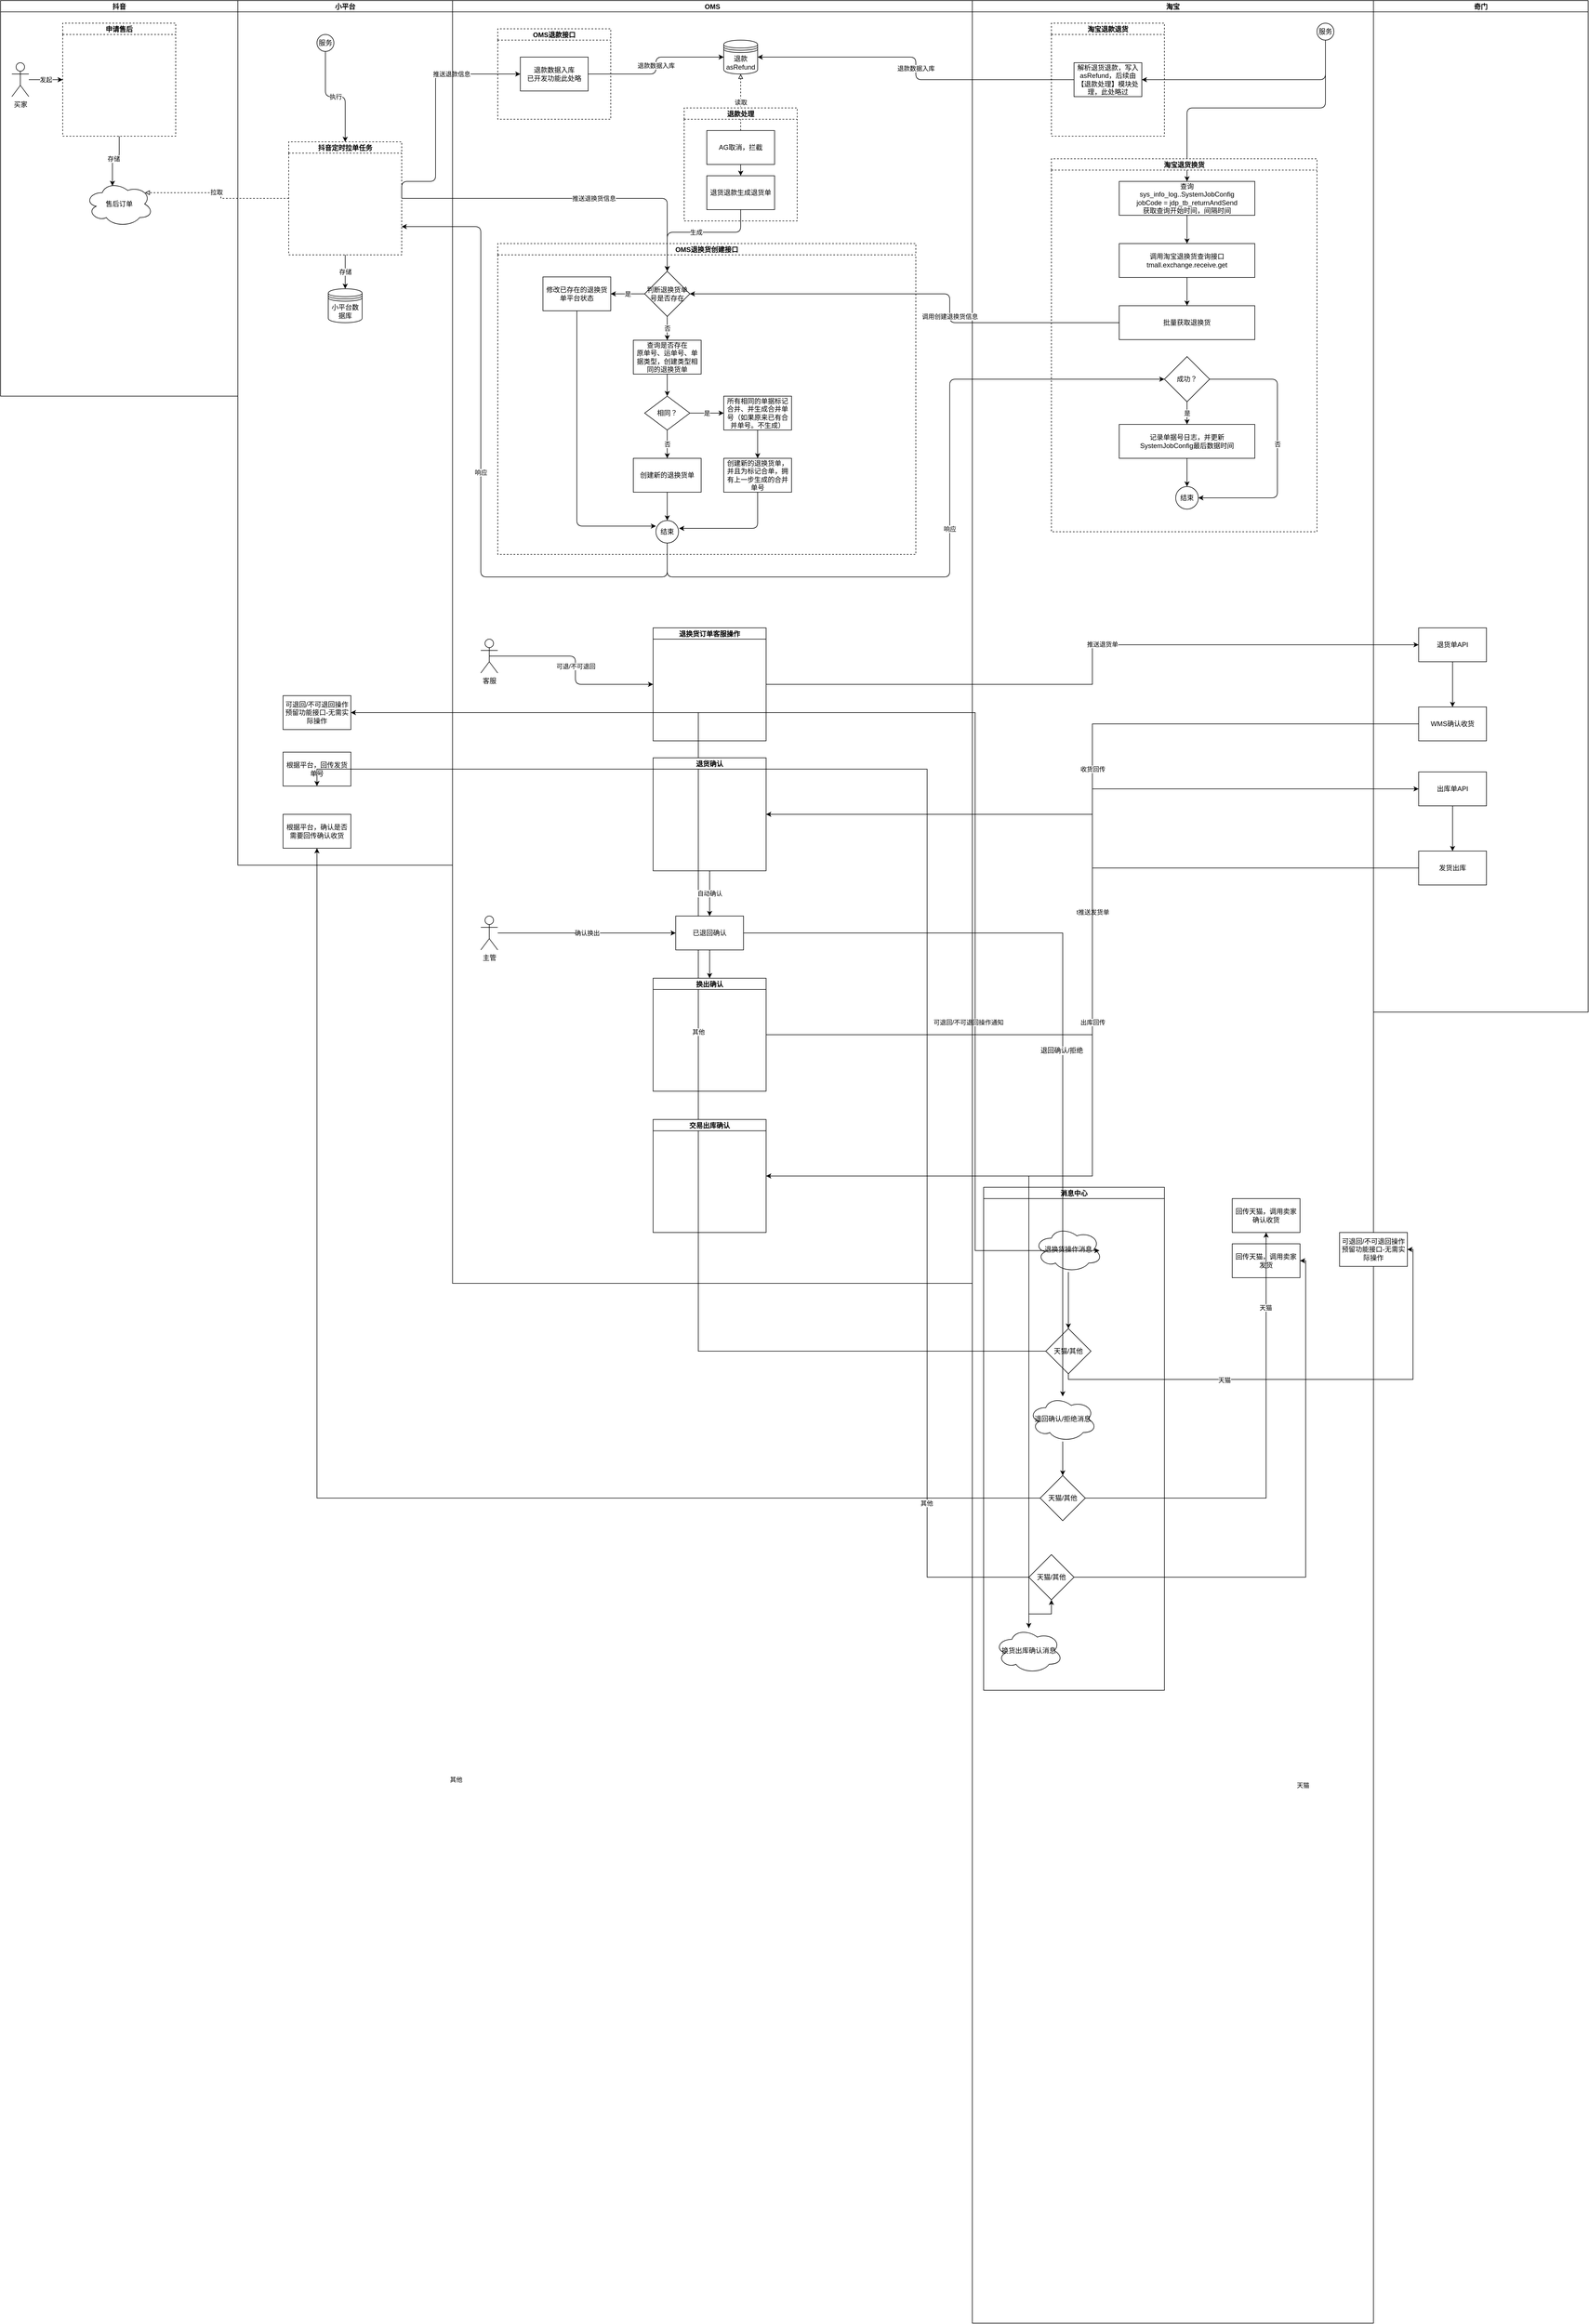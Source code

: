 <mxfile version="15.8.6" type="github">
  <diagram id="igo4uNjCr-Ke5Vf-IItO" name="第 1 页">
    <mxGraphModel dx="3716" dy="1154" grid="1" gridSize="10" guides="1" tooltips="1" connect="1" arrows="1" fold="1" page="1" pageScale="1" pageWidth="827" pageHeight="1169" math="0" shadow="0">
      <root>
        <mxCell id="0" />
        <mxCell id="1" parent="0" />
        <mxCell id="fuQh6k8OXMfidY5moS3Q-1" value="抖音" style="swimlane;startSize=20;" vertex="1" parent="1">
          <mxGeometry x="-1440" y="10" width="420" height="700" as="geometry" />
        </mxCell>
        <mxCell id="fuQh6k8OXMfidY5moS3Q-2" value="发起" style="edgeStyle=orthogonalEdgeStyle;html=1;entryX=0;entryY=0.5;entryDx=0;entryDy=0;startSize=20;" edge="1" parent="fuQh6k8OXMfidY5moS3Q-1" source="fuQh6k8OXMfidY5moS3Q-3" target="fuQh6k8OXMfidY5moS3Q-4">
          <mxGeometry relative="1" as="geometry" />
        </mxCell>
        <mxCell id="fuQh6k8OXMfidY5moS3Q-3" value="买家" style="shape=umlActor;verticalLabelPosition=bottom;verticalAlign=top;html=1;outlineConnect=0;startSize=20;" vertex="1" parent="fuQh6k8OXMfidY5moS3Q-1">
          <mxGeometry x="20" y="110" width="30" height="60" as="geometry" />
        </mxCell>
        <mxCell id="fuQh6k8OXMfidY5moS3Q-4" value="申请售后" style="swimlane;startSize=20;dashed=1;" vertex="1" parent="fuQh6k8OXMfidY5moS3Q-1">
          <mxGeometry x="110" y="40" width="200" height="200" as="geometry">
            <mxRectangle x="110" y="40" width="80" height="20" as="alternateBounds" />
          </mxGeometry>
        </mxCell>
        <mxCell id="fuQh6k8OXMfidY5moS3Q-5" value="售后订单" style="ellipse;shape=cloud;whiteSpace=wrap;html=1;startSize=20;" vertex="1" parent="fuQh6k8OXMfidY5moS3Q-1">
          <mxGeometry x="150" y="320" width="120" height="80" as="geometry" />
        </mxCell>
        <mxCell id="fuQh6k8OXMfidY5moS3Q-6" value="存储" style="edgeStyle=orthogonalEdgeStyle;html=1;startSize=20;entryX=0.4;entryY=0.1;entryDx=0;entryDy=0;entryPerimeter=0;" edge="1" parent="fuQh6k8OXMfidY5moS3Q-1" source="fuQh6k8OXMfidY5moS3Q-4" target="fuQh6k8OXMfidY5moS3Q-5">
          <mxGeometry relative="1" as="geometry">
            <mxPoint x="210" y="310" as="targetPoint" />
          </mxGeometry>
        </mxCell>
        <mxCell id="fuQh6k8OXMfidY5moS3Q-7" value="小平台" style="swimlane;startSize=20;" vertex="1" parent="1">
          <mxGeometry x="-1020" y="10" width="380" height="1530" as="geometry">
            <mxRectangle x="470" y="20" width="70" height="20" as="alternateBounds" />
          </mxGeometry>
        </mxCell>
        <mxCell id="fuQh6k8OXMfidY5moS3Q-8" value="执行" style="edgeStyle=orthogonalEdgeStyle;html=1;entryX=0.5;entryY=0;entryDx=0;entryDy=0;startSize=20;" edge="1" parent="fuQh6k8OXMfidY5moS3Q-7" source="fuQh6k8OXMfidY5moS3Q-9" target="fuQh6k8OXMfidY5moS3Q-10">
          <mxGeometry relative="1" as="geometry">
            <mxPoint x="180" y="110" as="targetPoint" />
          </mxGeometry>
        </mxCell>
        <mxCell id="fuQh6k8OXMfidY5moS3Q-9" value="服务" style="ellipse;whiteSpace=wrap;html=1;aspect=fixed;startSize=20;" vertex="1" parent="fuQh6k8OXMfidY5moS3Q-7">
          <mxGeometry x="140" y="60" width="30" height="30" as="geometry" />
        </mxCell>
        <mxCell id="fuQh6k8OXMfidY5moS3Q-10" value="抖音定时拉单任务" style="swimlane;startSize=20;dashed=1;" vertex="1" parent="fuQh6k8OXMfidY5moS3Q-7">
          <mxGeometry x="90" y="250" width="200" height="200" as="geometry">
            <mxRectangle x="90" y="250" width="130" height="20" as="alternateBounds" />
          </mxGeometry>
        </mxCell>
        <mxCell id="fuQh6k8OXMfidY5moS3Q-11" value="可退回/不可退回操作&lt;br&gt;预留功能接口-无需实际操作" style="rounded=0;whiteSpace=wrap;html=1;startSize=20;" vertex="1" parent="fuQh6k8OXMfidY5moS3Q-7">
          <mxGeometry x="80" y="1230" width="120" height="60" as="geometry" />
        </mxCell>
        <mxCell id="fuQh6k8OXMfidY5moS3Q-12" value="根据平台，确认是否需要回传确认收货" style="rounded=0;whiteSpace=wrap;html=1;startSize=20;" vertex="1" parent="fuQh6k8OXMfidY5moS3Q-7">
          <mxGeometry x="80" y="1440" width="120" height="60" as="geometry" />
        </mxCell>
        <mxCell id="fuQh6k8OXMfidY5moS3Q-13" value="根据平台，回传发货单号" style="rounded=0;whiteSpace=wrap;html=1;startSize=20;" vertex="1" parent="fuQh6k8OXMfidY5moS3Q-7">
          <mxGeometry x="80" y="1330" width="120" height="60" as="geometry" />
        </mxCell>
        <mxCell id="fuQh6k8OXMfidY5moS3Q-14" style="html=1;exitX=0;exitY=0.5;exitDx=0;exitDy=0;endArrow=block;endFill=0;entryX=0.88;entryY=0.25;entryDx=0;entryDy=0;entryPerimeter=0;dashed=1;rounded=0;edgeStyle=orthogonalEdgeStyle;" edge="1" parent="1" source="fuQh6k8OXMfidY5moS3Q-10" target="fuQh6k8OXMfidY5moS3Q-5">
          <mxGeometry relative="1" as="geometry" />
        </mxCell>
        <mxCell id="fuQh6k8OXMfidY5moS3Q-15" value="拉取" style="edgeLabel;html=1;align=center;verticalAlign=middle;resizable=0;points=[];" vertex="1" connectable="0" parent="fuQh6k8OXMfidY5moS3Q-14">
          <mxGeometry x="0.049" y="4" relative="1" as="geometry">
            <mxPoint y="-5" as="offset" />
          </mxGeometry>
        </mxCell>
        <mxCell id="fuQh6k8OXMfidY5moS3Q-16" value="推送退换货信息" style="edgeStyle=orthogonalEdgeStyle;rounded=1;html=1;entryX=0.5;entryY=0;entryDx=0;entryDy=0;endArrow=classic;endFill=1;exitX=1;exitY=0.5;exitDx=0;exitDy=0;" edge="1" parent="1" source="fuQh6k8OXMfidY5moS3Q-10" target="fuQh6k8OXMfidY5moS3Q-76">
          <mxGeometry x="0.135" relative="1" as="geometry">
            <Array as="points">
              <mxPoint x="-260" y="360" />
            </Array>
            <mxPoint as="offset" />
          </mxGeometry>
        </mxCell>
        <mxCell id="fuQh6k8OXMfidY5moS3Q-17" style="edgeStyle=orthogonalEdgeStyle;rounded=0;html=1;exitX=1;exitY=0.5;exitDx=0;exitDy=0;entryX=0;entryY=0.5;entryDx=0;entryDy=0;endArrow=classic;endFill=1;" edge="1" parent="1" source="fuQh6k8OXMfidY5moS3Q-102" target="fuQh6k8OXMfidY5moS3Q-114">
          <mxGeometry relative="1" as="geometry" />
        </mxCell>
        <mxCell id="fuQh6k8OXMfidY5moS3Q-18" value="推送退货单" style="edgeLabel;html=1;align=center;verticalAlign=middle;resizable=0;points=[];" vertex="1" connectable="0" parent="fuQh6k8OXMfidY5moS3Q-17">
          <mxGeometry x="0.086" y="1" relative="1" as="geometry">
            <mxPoint as="offset" />
          </mxGeometry>
        </mxCell>
        <mxCell id="fuQh6k8OXMfidY5moS3Q-19" value="收货回传" style="edgeStyle=orthogonalEdgeStyle;rounded=0;html=1;entryX=1;entryY=0.5;entryDx=0;entryDy=0;endArrow=classic;endFill=1;" edge="1" parent="1" source="fuQh6k8OXMfidY5moS3Q-115" target="fuQh6k8OXMfidY5moS3Q-96">
          <mxGeometry relative="1" as="geometry" />
        </mxCell>
        <mxCell id="fuQh6k8OXMfidY5moS3Q-20" value="t推送发货单" style="edgeStyle=orthogonalEdgeStyle;rounded=0;html=1;exitX=1;exitY=0.5;exitDx=0;exitDy=0;entryX=0;entryY=0.5;entryDx=0;entryDy=0;endArrow=classic;endFill=1;" edge="1" parent="1" source="fuQh6k8OXMfidY5moS3Q-100" target="fuQh6k8OXMfidY5moS3Q-117">
          <mxGeometry relative="1" as="geometry" />
        </mxCell>
        <mxCell id="fuQh6k8OXMfidY5moS3Q-21" value="出库回传" style="edgeStyle=orthogonalEdgeStyle;rounded=0;html=1;entryX=1;entryY=0.5;entryDx=0;entryDy=0;endArrow=classic;endFill=1;" edge="1" parent="1" source="fuQh6k8OXMfidY5moS3Q-118" target="fuQh6k8OXMfidY5moS3Q-101">
          <mxGeometry relative="1" as="geometry" />
        </mxCell>
        <mxCell id="fuQh6k8OXMfidY5moS3Q-22" value="淘宝" style="swimlane;startSize=20;" vertex="1" parent="1">
          <mxGeometry x="280" y="10" width="710" height="4110" as="geometry" />
        </mxCell>
        <mxCell id="fuQh6k8OXMfidY5moS3Q-23" style="edgeStyle=orthogonalEdgeStyle;rounded=1;html=1;entryX=0.5;entryY=0;entryDx=0;entryDy=0;endArrow=classic;endFill=1;" edge="1" parent="fuQh6k8OXMfidY5moS3Q-22" source="fuQh6k8OXMfidY5moS3Q-25" target="fuQh6k8OXMfidY5moS3Q-30">
          <mxGeometry relative="1" as="geometry">
            <Array as="points">
              <mxPoint x="625" y="190" />
              <mxPoint x="380" y="190" />
            </Array>
          </mxGeometry>
        </mxCell>
        <mxCell id="fuQh6k8OXMfidY5moS3Q-24" style="edgeStyle=orthogonalEdgeStyle;rounded=1;html=1;entryX=1;entryY=0.5;entryDx=0;entryDy=0;endArrow=classic;endFill=1;" edge="1" parent="fuQh6k8OXMfidY5moS3Q-22" source="fuQh6k8OXMfidY5moS3Q-25" target="fuQh6k8OXMfidY5moS3Q-27">
          <mxGeometry relative="1" as="geometry">
            <Array as="points">
              <mxPoint x="625" y="140" />
            </Array>
          </mxGeometry>
        </mxCell>
        <mxCell id="fuQh6k8OXMfidY5moS3Q-25" value="服务" style="ellipse;whiteSpace=wrap;html=1;aspect=fixed;startSize=20;" vertex="1" parent="fuQh6k8OXMfidY5moS3Q-22">
          <mxGeometry x="610" y="40" width="30" height="30" as="geometry" />
        </mxCell>
        <mxCell id="fuQh6k8OXMfidY5moS3Q-26" value="淘宝退款退货" style="swimlane;startSize=20;dashed=1;" vertex="1" parent="fuQh6k8OXMfidY5moS3Q-22">
          <mxGeometry x="140" y="40" width="200" height="200" as="geometry">
            <mxRectangle x="140" y="40" width="100" height="20" as="alternateBounds" />
          </mxGeometry>
        </mxCell>
        <mxCell id="fuQh6k8OXMfidY5moS3Q-27" value="解析退货退款，写入asRefund，后续由【退款处理】模块处理，此处略过" style="rounded=0;whiteSpace=wrap;html=1;startSize=20;" vertex="1" parent="fuQh6k8OXMfidY5moS3Q-26">
          <mxGeometry x="40" y="70" width="120" height="60" as="geometry" />
        </mxCell>
        <mxCell id="fuQh6k8OXMfidY5moS3Q-28" value="淘宝退货换货" style="swimlane;startSize=20;dashed=1;" vertex="1" parent="fuQh6k8OXMfidY5moS3Q-22">
          <mxGeometry x="140" y="280" width="470" height="660" as="geometry">
            <mxRectangle x="140" y="280" width="100" height="20" as="alternateBounds" />
          </mxGeometry>
        </mxCell>
        <mxCell id="fuQh6k8OXMfidY5moS3Q-29" value="" style="edgeStyle=orthogonalEdgeStyle;rounded=0;html=1;endArrow=classic;endFill=1;" edge="1" parent="fuQh6k8OXMfidY5moS3Q-28" source="fuQh6k8OXMfidY5moS3Q-30" target="fuQh6k8OXMfidY5moS3Q-32">
          <mxGeometry relative="1" as="geometry" />
        </mxCell>
        <mxCell id="fuQh6k8OXMfidY5moS3Q-30" value="查询&lt;br&gt;sys_info_log..SystemJobConfig&lt;br&gt;jobCode = jdp_tb_returnAndSend&lt;br&gt;获取查询开始时间，间隔时间" style="rounded=0;whiteSpace=wrap;html=1;startSize=20;" vertex="1" parent="fuQh6k8OXMfidY5moS3Q-28">
          <mxGeometry x="120" y="40" width="240" height="60" as="geometry" />
        </mxCell>
        <mxCell id="fuQh6k8OXMfidY5moS3Q-31" value="" style="edgeStyle=orthogonalEdgeStyle;rounded=0;html=1;endArrow=classic;endFill=1;" edge="1" parent="fuQh6k8OXMfidY5moS3Q-28" source="fuQh6k8OXMfidY5moS3Q-32" target="fuQh6k8OXMfidY5moS3Q-33">
          <mxGeometry relative="1" as="geometry" />
        </mxCell>
        <mxCell id="fuQh6k8OXMfidY5moS3Q-32" value="调用淘宝退换货查询接口&lt;br&gt;tmall.exchange.receive.get" style="rounded=0;whiteSpace=wrap;html=1;startSize=20;" vertex="1" parent="fuQh6k8OXMfidY5moS3Q-28">
          <mxGeometry x="120" y="150" width="240" height="60" as="geometry" />
        </mxCell>
        <mxCell id="fuQh6k8OXMfidY5moS3Q-33" value="批量获取退换货" style="rounded=0;whiteSpace=wrap;html=1;startSize=20;" vertex="1" parent="fuQh6k8OXMfidY5moS3Q-28">
          <mxGeometry x="120" y="260" width="240" height="60" as="geometry" />
        </mxCell>
        <mxCell id="fuQh6k8OXMfidY5moS3Q-34" value="是" style="edgeStyle=orthogonalEdgeStyle;rounded=0;html=1;endArrow=classic;endFill=1;" edge="1" parent="fuQh6k8OXMfidY5moS3Q-28" source="fuQh6k8OXMfidY5moS3Q-36" target="fuQh6k8OXMfidY5moS3Q-38">
          <mxGeometry relative="1" as="geometry" />
        </mxCell>
        <mxCell id="fuQh6k8OXMfidY5moS3Q-35" value="否" style="edgeStyle=orthogonalEdgeStyle;rounded=1;html=1;entryX=1;entryY=0.5;entryDx=0;entryDy=0;endArrow=classic;endFill=1;" edge="1" parent="fuQh6k8OXMfidY5moS3Q-28" source="fuQh6k8OXMfidY5moS3Q-36" target="fuQh6k8OXMfidY5moS3Q-39">
          <mxGeometry relative="1" as="geometry">
            <Array as="points">
              <mxPoint x="400" y="390" />
              <mxPoint x="400" y="600" />
            </Array>
          </mxGeometry>
        </mxCell>
        <mxCell id="fuQh6k8OXMfidY5moS3Q-36" value="成功？" style="rhombus;whiteSpace=wrap;html=1;startSize=20;" vertex="1" parent="fuQh6k8OXMfidY5moS3Q-28">
          <mxGeometry x="200" y="350" width="80" height="80" as="geometry" />
        </mxCell>
        <mxCell id="fuQh6k8OXMfidY5moS3Q-37" style="edgeStyle=orthogonalEdgeStyle;rounded=0;html=1;entryX=0.5;entryY=0;entryDx=0;entryDy=0;endArrow=classic;endFill=1;" edge="1" parent="fuQh6k8OXMfidY5moS3Q-28" source="fuQh6k8OXMfidY5moS3Q-38" target="fuQh6k8OXMfidY5moS3Q-39">
          <mxGeometry relative="1" as="geometry" />
        </mxCell>
        <mxCell id="fuQh6k8OXMfidY5moS3Q-38" value="记录单据号日志，并更新&lt;br&gt;SystemJobConfig最后数据时间" style="whiteSpace=wrap;html=1;startSize=20;" vertex="1" parent="fuQh6k8OXMfidY5moS3Q-28">
          <mxGeometry x="120" y="470" width="240" height="60" as="geometry" />
        </mxCell>
        <mxCell id="fuQh6k8OXMfidY5moS3Q-39" value="结束" style="ellipse;whiteSpace=wrap;html=1;aspect=fixed;startSize=20;" vertex="1" parent="fuQh6k8OXMfidY5moS3Q-28">
          <mxGeometry x="220" y="580" width="40" height="40" as="geometry" />
        </mxCell>
        <mxCell id="fuQh6k8OXMfidY5moS3Q-40" value="&lt;span&gt;可退回/不可退回操作&lt;/span&gt;&lt;br&gt;&lt;span&gt;预留功能接口-无需实际操作&lt;/span&gt;" style="rounded=0;whiteSpace=wrap;html=1;startSize=20;" vertex="1" parent="fuQh6k8OXMfidY5moS3Q-22">
          <mxGeometry x="650" y="2180" width="120" height="60" as="geometry" />
        </mxCell>
        <mxCell id="fuQh6k8OXMfidY5moS3Q-41" value="回传天猫，调用卖家确认收货" style="rounded=0;whiteSpace=wrap;html=1;startSize=20;" vertex="1" parent="fuQh6k8OXMfidY5moS3Q-22">
          <mxGeometry x="460" y="2120" width="120" height="60" as="geometry" />
        </mxCell>
        <mxCell id="fuQh6k8OXMfidY5moS3Q-42" value="回传天猫，调用卖家发货" style="rounded=0;whiteSpace=wrap;html=1;startSize=20;" vertex="1" parent="fuQh6k8OXMfidY5moS3Q-22">
          <mxGeometry x="460" y="2200" width="120" height="60" as="geometry" />
        </mxCell>
        <mxCell id="fuQh6k8OXMfidY5moS3Q-43" value="消息中心" style="swimlane;startSize=20;" vertex="1" parent="fuQh6k8OXMfidY5moS3Q-22">
          <mxGeometry x="20" y="2100" width="320" height="890" as="geometry" />
        </mxCell>
        <mxCell id="fuQh6k8OXMfidY5moS3Q-44" style="edgeStyle=orthogonalEdgeStyle;rounded=0;html=1;entryX=0.5;entryY=0;entryDx=0;entryDy=0;endArrow=classic;endFill=1;" edge="1" parent="fuQh6k8OXMfidY5moS3Q-43" source="fuQh6k8OXMfidY5moS3Q-45" target="fuQh6k8OXMfidY5moS3Q-50">
          <mxGeometry relative="1" as="geometry" />
        </mxCell>
        <mxCell id="fuQh6k8OXMfidY5moS3Q-45" value="退换货操作消息" style="ellipse;shape=cloud;whiteSpace=wrap;html=1;startSize=20;" vertex="1" parent="fuQh6k8OXMfidY5moS3Q-43">
          <mxGeometry x="90" y="70" width="120" height="80" as="geometry" />
        </mxCell>
        <mxCell id="fuQh6k8OXMfidY5moS3Q-46" style="edgeStyle=orthogonalEdgeStyle;rounded=0;html=1;entryX=0.5;entryY=0;entryDx=0;entryDy=0;endArrow=classic;endFill=1;" edge="1" parent="fuQh6k8OXMfidY5moS3Q-43" source="fuQh6k8OXMfidY5moS3Q-47" target="fuQh6k8OXMfidY5moS3Q-51">
          <mxGeometry relative="1" as="geometry" />
        </mxCell>
        <mxCell id="fuQh6k8OXMfidY5moS3Q-47" value="退回确认/拒绝消息" style="ellipse;shape=cloud;whiteSpace=wrap;html=1;startSize=20;" vertex="1" parent="fuQh6k8OXMfidY5moS3Q-43">
          <mxGeometry x="80" y="370" width="120" height="80" as="geometry" />
        </mxCell>
        <mxCell id="fuQh6k8OXMfidY5moS3Q-48" style="edgeStyle=orthogonalEdgeStyle;rounded=0;html=1;entryX=0.5;entryY=1;entryDx=0;entryDy=0;endArrow=classic;endFill=1;" edge="1" parent="fuQh6k8OXMfidY5moS3Q-43" source="fuQh6k8OXMfidY5moS3Q-49" target="fuQh6k8OXMfidY5moS3Q-52">
          <mxGeometry relative="1" as="geometry" />
        </mxCell>
        <mxCell id="fuQh6k8OXMfidY5moS3Q-49" value="换货出库确认消息" style="ellipse;shape=cloud;whiteSpace=wrap;html=1;startSize=20;" vertex="1" parent="fuQh6k8OXMfidY5moS3Q-43">
          <mxGeometry x="20" y="780" width="120" height="80" as="geometry" />
        </mxCell>
        <mxCell id="fuQh6k8OXMfidY5moS3Q-50" value="天猫/其他" style="rhombus;whiteSpace=wrap;html=1;startSize=20;" vertex="1" parent="fuQh6k8OXMfidY5moS3Q-43">
          <mxGeometry x="110" y="250" width="80" height="80" as="geometry" />
        </mxCell>
        <mxCell id="fuQh6k8OXMfidY5moS3Q-51" value="&lt;span&gt;天猫/其他&lt;/span&gt;" style="rhombus;whiteSpace=wrap;html=1;startSize=20;" vertex="1" parent="fuQh6k8OXMfidY5moS3Q-43">
          <mxGeometry x="100" y="510" width="80" height="80" as="geometry" />
        </mxCell>
        <mxCell id="fuQh6k8OXMfidY5moS3Q-52" value="&lt;span&gt;天猫/其他&lt;/span&gt;" style="rhombus;whiteSpace=wrap;html=1;startSize=20;" vertex="1" parent="fuQh6k8OXMfidY5moS3Q-43">
          <mxGeometry x="80" y="650" width="80" height="80" as="geometry" />
        </mxCell>
        <mxCell id="fuQh6k8OXMfidY5moS3Q-53" style="edgeStyle=orthogonalEdgeStyle;rounded=0;html=1;exitX=0.5;exitY=1;exitDx=0;exitDy=0;entryX=1;entryY=0.5;entryDx=0;entryDy=0;endArrow=classic;endFill=1;" edge="1" parent="fuQh6k8OXMfidY5moS3Q-22" source="fuQh6k8OXMfidY5moS3Q-50" target="fuQh6k8OXMfidY5moS3Q-40">
          <mxGeometry relative="1" as="geometry" />
        </mxCell>
        <mxCell id="fuQh6k8OXMfidY5moS3Q-54" value="天猫" style="edgeLabel;html=1;align=center;verticalAlign=middle;resizable=0;points=[];" vertex="1" connectable="0" parent="fuQh6k8OXMfidY5moS3Q-53">
          <mxGeometry x="-0.335" y="-1" relative="1" as="geometry">
            <mxPoint as="offset" />
          </mxGeometry>
        </mxCell>
        <mxCell id="fuQh6k8OXMfidY5moS3Q-55" style="edgeStyle=orthogonalEdgeStyle;rounded=0;html=1;endArrow=classic;endFill=1;" edge="1" parent="fuQh6k8OXMfidY5moS3Q-22" source="fuQh6k8OXMfidY5moS3Q-51" target="fuQh6k8OXMfidY5moS3Q-41">
          <mxGeometry relative="1" as="geometry">
            <mxPoint x="260" y="1310" as="targetPoint" />
          </mxGeometry>
        </mxCell>
        <mxCell id="fuQh6k8OXMfidY5moS3Q-56" value="天猫" style="edgeLabel;html=1;align=center;verticalAlign=middle;resizable=0;points=[];" vertex="1" connectable="0" parent="fuQh6k8OXMfidY5moS3Q-55">
          <mxGeometry x="0.664" y="1" relative="1" as="geometry">
            <mxPoint as="offset" />
          </mxGeometry>
        </mxCell>
        <mxCell id="fuQh6k8OXMfidY5moS3Q-57" style="edgeStyle=orthogonalEdgeStyle;rounded=0;html=1;entryX=1;entryY=0.5;entryDx=0;entryDy=0;endArrow=classic;endFill=1;" edge="1" parent="fuQh6k8OXMfidY5moS3Q-22" source="fuQh6k8OXMfidY5moS3Q-52" target="fuQh6k8OXMfidY5moS3Q-42">
          <mxGeometry relative="1" as="geometry" />
        </mxCell>
        <mxCell id="fuQh6k8OXMfidY5moS3Q-58" value="天猫" style="edgeLabel;html=1;align=center;verticalAlign=middle;resizable=0;points=[];" vertex="1" connectable="0" parent="fuQh6k8OXMfidY5moS3Q-57">
          <mxGeometry x="0.107" relative="1" as="geometry">
            <mxPoint x="-5" y="500" as="offset" />
          </mxGeometry>
        </mxCell>
        <mxCell id="fuQh6k8OXMfidY5moS3Q-59" value="推送退款信息" style="edgeStyle=orthogonalEdgeStyle;rounded=1;html=1;exitX=1;exitY=0.5;exitDx=0;exitDy=0;entryX=0;entryY=0.5;entryDx=0;entryDy=0;endArrow=classic;endFill=1;" edge="1" parent="1" source="fuQh6k8OXMfidY5moS3Q-10" target="fuQh6k8OXMfidY5moS3Q-106">
          <mxGeometry x="0.433" relative="1" as="geometry">
            <Array as="points">
              <mxPoint x="-730" y="330" />
              <mxPoint x="-670" y="330" />
              <mxPoint x="-670" y="140" />
            </Array>
            <mxPoint as="offset" />
          </mxGeometry>
        </mxCell>
        <mxCell id="fuQh6k8OXMfidY5moS3Q-60" style="edgeStyle=orthogonalEdgeStyle;rounded=0;html=1;exitX=0;exitY=0.75;exitDx=0;exitDy=0;entryX=0.958;entryY=0.525;entryDx=0;entryDy=0;entryPerimeter=0;endArrow=classic;endFill=1;" edge="1" parent="1" source="fuQh6k8OXMfidY5moS3Q-102" target="fuQh6k8OXMfidY5moS3Q-45">
          <mxGeometry relative="1" as="geometry">
            <Array as="points">
              <mxPoint x="285" y="1270" />
            </Array>
          </mxGeometry>
        </mxCell>
        <mxCell id="fuQh6k8OXMfidY5moS3Q-61" value="可退回/不可退回操作通知" style="edgeLabel;align=center;verticalAlign=middle;resizable=0;points=[];html=1;" vertex="1" connectable="0" parent="fuQh6k8OXMfidY5moS3Q-60">
          <mxGeometry x="0.292" y="2" relative="1" as="geometry">
            <mxPoint x="-14" y="-8" as="offset" />
          </mxGeometry>
        </mxCell>
        <mxCell id="fuQh6k8OXMfidY5moS3Q-62" style="edgeStyle=orthogonalEdgeStyle;rounded=0;html=1;endArrow=classic;endFill=1;" edge="1" parent="1" source="fuQh6k8OXMfidY5moS3Q-104" target="fuQh6k8OXMfidY5moS3Q-47">
          <mxGeometry relative="1" as="geometry">
            <mxPoint x="740" y="1190" as="targetPoint" />
          </mxGeometry>
        </mxCell>
        <mxCell id="fuQh6k8OXMfidY5moS3Q-63" value="&lt;span style=&quot;font-size: 12px&quot;&gt;退回确认/拒绝&lt;/span&gt;" style="edgeLabel;html=1;align=center;verticalAlign=middle;resizable=0;points=[];" vertex="1" connectable="0" parent="fuQh6k8OXMfidY5moS3Q-62">
          <mxGeometry x="0.116" y="-2" relative="1" as="geometry">
            <mxPoint as="offset" />
          </mxGeometry>
        </mxCell>
        <mxCell id="fuQh6k8OXMfidY5moS3Q-64" style="edgeStyle=orthogonalEdgeStyle;rounded=0;html=1;endArrow=classic;endFill=1;" edge="1" parent="1" source="fuQh6k8OXMfidY5moS3Q-101" target="fuQh6k8OXMfidY5moS3Q-49">
          <mxGeometry relative="1" as="geometry" />
        </mxCell>
        <mxCell id="fuQh6k8OXMfidY5moS3Q-65" value="其他" style="edgeStyle=orthogonalEdgeStyle;rounded=0;html=1;entryX=1;entryY=0.5;entryDx=0;entryDy=0;endArrow=classic;endFill=1;" edge="1" parent="1" source="fuQh6k8OXMfidY5moS3Q-50" target="fuQh6k8OXMfidY5moS3Q-11">
          <mxGeometry relative="1" as="geometry" />
        </mxCell>
        <mxCell id="fuQh6k8OXMfidY5moS3Q-66" style="edgeStyle=orthogonalEdgeStyle;rounded=0;html=1;entryX=0.5;entryY=1;entryDx=0;entryDy=0;endArrow=classic;endFill=1;" edge="1" parent="1" source="fuQh6k8OXMfidY5moS3Q-51" target="fuQh6k8OXMfidY5moS3Q-12">
          <mxGeometry relative="1" as="geometry" />
        </mxCell>
        <mxCell id="fuQh6k8OXMfidY5moS3Q-67" value="其他" style="edgeLabel;html=1;align=center;verticalAlign=middle;resizable=0;points=[];" vertex="1" connectable="0" parent="fuQh6k8OXMfidY5moS3Q-66">
          <mxGeometry x="-0.153" y="-2" relative="1" as="geometry">
            <mxPoint x="-5" y="500" as="offset" />
          </mxGeometry>
        </mxCell>
        <mxCell id="fuQh6k8OXMfidY5moS3Q-68" style="edgeStyle=orthogonalEdgeStyle;rounded=0;html=1;entryX=0.5;entryY=1;entryDx=0;entryDy=0;endArrow=classic;endFill=1;" edge="1" parent="1" source="fuQh6k8OXMfidY5moS3Q-52" target="fuQh6k8OXMfidY5moS3Q-13">
          <mxGeometry relative="1" as="geometry">
            <Array as="points">
              <mxPoint x="200" y="1370" />
              <mxPoint x="-880" y="1370" />
            </Array>
          </mxGeometry>
        </mxCell>
        <mxCell id="fuQh6k8OXMfidY5moS3Q-69" value="其他" style="edgeLabel;html=1;align=center;verticalAlign=middle;resizable=0;points=[];" vertex="1" connectable="0" parent="fuQh6k8OXMfidY5moS3Q-68">
          <mxGeometry x="-0.771" y="1" relative="1" as="geometry">
            <mxPoint as="offset" />
          </mxGeometry>
        </mxCell>
        <mxCell id="fuQh6k8OXMfidY5moS3Q-70" value="OMS" style="swimlane;startSize=20;" vertex="1" parent="1">
          <mxGeometry x="-640" y="10" width="920" height="2270" as="geometry" />
        </mxCell>
        <mxCell id="fuQh6k8OXMfidY5moS3Q-71" value="OMS退换货创建接口" style="swimlane;startSize=20;dashed=1;" vertex="1" parent="fuQh6k8OXMfidY5moS3Q-70">
          <mxGeometry x="80" y="430" width="740" height="550" as="geometry">
            <mxRectangle x="80" y="430" width="140" height="20" as="alternateBounds" />
          </mxGeometry>
        </mxCell>
        <mxCell id="fuQh6k8OXMfidY5moS3Q-72" style="edgeStyle=orthogonalEdgeStyle;rounded=0;html=1;entryX=0.5;entryY=0;entryDx=0;entryDy=0;endArrow=classic;endFill=1;" edge="1" parent="fuQh6k8OXMfidY5moS3Q-71" source="fuQh6k8OXMfidY5moS3Q-73" target="fuQh6k8OXMfidY5moS3Q-81">
          <mxGeometry relative="1" as="geometry" />
        </mxCell>
        <mxCell id="fuQh6k8OXMfidY5moS3Q-73" value="查询是否存在&lt;br&gt;原单号、运单号、单据类型，创建类型相同的退换货单" style="rounded=0;whiteSpace=wrap;html=1;startSize=20;" vertex="1" parent="fuQh6k8OXMfidY5moS3Q-71">
          <mxGeometry x="240" y="171" width="120" height="60" as="geometry" />
        </mxCell>
        <mxCell id="fuQh6k8OXMfidY5moS3Q-74" value="否" style="edgeStyle=orthogonalEdgeStyle;rounded=0;html=1;entryX=0.5;entryY=0;entryDx=0;entryDy=0;endArrow=classic;endFill=1;" edge="1" parent="fuQh6k8OXMfidY5moS3Q-71" source="fuQh6k8OXMfidY5moS3Q-76" target="fuQh6k8OXMfidY5moS3Q-73">
          <mxGeometry relative="1" as="geometry" />
        </mxCell>
        <mxCell id="fuQh6k8OXMfidY5moS3Q-75" value="是" style="edgeStyle=orthogonalEdgeStyle;rounded=0;html=1;endArrow=classic;endFill=1;" edge="1" parent="fuQh6k8OXMfidY5moS3Q-71" source="fuQh6k8OXMfidY5moS3Q-76" target="fuQh6k8OXMfidY5moS3Q-78">
          <mxGeometry relative="1" as="geometry" />
        </mxCell>
        <mxCell id="fuQh6k8OXMfidY5moS3Q-76" value="&lt;span&gt;判断退换货单号是否存在&lt;/span&gt;" style="rhombus;whiteSpace=wrap;html=1;startSize=20;" vertex="1" parent="fuQh6k8OXMfidY5moS3Q-71">
          <mxGeometry x="260" y="49" width="80" height="80" as="geometry" />
        </mxCell>
        <mxCell id="fuQh6k8OXMfidY5moS3Q-77" style="edgeStyle=orthogonalEdgeStyle;rounded=1;html=1;entryX=0;entryY=0.25;entryDx=0;entryDy=0;entryPerimeter=0;endArrow=classic;endFill=1;" edge="1" parent="fuQh6k8OXMfidY5moS3Q-71" source="fuQh6k8OXMfidY5moS3Q-78" target="fuQh6k8OXMfidY5moS3Q-85">
          <mxGeometry relative="1" as="geometry">
            <Array as="points">
              <mxPoint x="140" y="500" />
            </Array>
          </mxGeometry>
        </mxCell>
        <mxCell id="fuQh6k8OXMfidY5moS3Q-78" value="修改已存在的退换货单平台状态" style="whiteSpace=wrap;html=1;startSize=20;" vertex="1" parent="fuQh6k8OXMfidY5moS3Q-71">
          <mxGeometry x="80" y="59" width="120" height="60" as="geometry" />
        </mxCell>
        <mxCell id="fuQh6k8OXMfidY5moS3Q-79" value="否" style="edgeStyle=orthogonalEdgeStyle;rounded=0;html=1;endArrow=classic;endFill=1;" edge="1" parent="fuQh6k8OXMfidY5moS3Q-71" source="fuQh6k8OXMfidY5moS3Q-81" target="fuQh6k8OXMfidY5moS3Q-83">
          <mxGeometry relative="1" as="geometry" />
        </mxCell>
        <mxCell id="fuQh6k8OXMfidY5moS3Q-80" value="是" style="edgeStyle=orthogonalEdgeStyle;rounded=0;html=1;endArrow=classic;endFill=1;" edge="1" parent="fuQh6k8OXMfidY5moS3Q-71" source="fuQh6k8OXMfidY5moS3Q-81" target="fuQh6k8OXMfidY5moS3Q-84">
          <mxGeometry relative="1" as="geometry" />
        </mxCell>
        <mxCell id="fuQh6k8OXMfidY5moS3Q-81" value="相同？" style="rhombus;whiteSpace=wrap;html=1;startSize=20;" vertex="1" parent="fuQh6k8OXMfidY5moS3Q-71">
          <mxGeometry x="260" y="270" width="80" height="60" as="geometry" />
        </mxCell>
        <mxCell id="fuQh6k8OXMfidY5moS3Q-82" style="edgeStyle=orthogonalEdgeStyle;rounded=0;html=1;entryX=0.5;entryY=0;entryDx=0;entryDy=0;endArrow=classic;endFill=1;" edge="1" parent="fuQh6k8OXMfidY5moS3Q-71" source="fuQh6k8OXMfidY5moS3Q-83" target="fuQh6k8OXMfidY5moS3Q-85">
          <mxGeometry relative="1" as="geometry" />
        </mxCell>
        <mxCell id="fuQh6k8OXMfidY5moS3Q-83" value="创建新的退换货单" style="whiteSpace=wrap;html=1;startSize=20;" vertex="1" parent="fuQh6k8OXMfidY5moS3Q-71">
          <mxGeometry x="240" y="380" width="120" height="60" as="geometry" />
        </mxCell>
        <mxCell id="fuQh6k8OXMfidY5moS3Q-84" value="所有相同的单据标记合并、并生成合并单号（如果原来已有合并单号。不生成）" style="whiteSpace=wrap;html=1;startSize=20;" vertex="1" parent="fuQh6k8OXMfidY5moS3Q-71">
          <mxGeometry x="400" y="270" width="120" height="60" as="geometry" />
        </mxCell>
        <mxCell id="fuQh6k8OXMfidY5moS3Q-85" value="结束" style="ellipse;whiteSpace=wrap;html=1;aspect=fixed;startSize=20;" vertex="1" parent="fuQh6k8OXMfidY5moS3Q-71">
          <mxGeometry x="280" y="490" width="40" height="40" as="geometry" />
        </mxCell>
        <mxCell id="fuQh6k8OXMfidY5moS3Q-86" style="edgeStyle=orthogonalEdgeStyle;rounded=1;html=1;entryX=1.025;entryY=0.35;entryDx=0;entryDy=0;entryPerimeter=0;endArrow=classic;endFill=1;" edge="1" parent="fuQh6k8OXMfidY5moS3Q-71" source="fuQh6k8OXMfidY5moS3Q-87" target="fuQh6k8OXMfidY5moS3Q-85">
          <mxGeometry relative="1" as="geometry">
            <Array as="points">
              <mxPoint x="460" y="504" />
            </Array>
          </mxGeometry>
        </mxCell>
        <mxCell id="fuQh6k8OXMfidY5moS3Q-87" value="创建新的退换货单，并且为标记合单，拥有上一步生成的合并单号" style="whiteSpace=wrap;html=1;startSize=20;" vertex="1" parent="fuQh6k8OXMfidY5moS3Q-71">
          <mxGeometry x="400" y="380" width="120" height="60" as="geometry" />
        </mxCell>
        <mxCell id="fuQh6k8OXMfidY5moS3Q-88" style="edgeStyle=orthogonalEdgeStyle;rounded=0;html=1;endArrow=classic;endFill=1;entryX=0.5;entryY=0;entryDx=0;entryDy=0;" edge="1" parent="fuQh6k8OXMfidY5moS3Q-71" source="fuQh6k8OXMfidY5moS3Q-84" target="fuQh6k8OXMfidY5moS3Q-87">
          <mxGeometry relative="1" as="geometry">
            <mxPoint x="460" y="370" as="targetPoint" />
          </mxGeometry>
        </mxCell>
        <mxCell id="fuQh6k8OXMfidY5moS3Q-89" value="读取" style="edgeStyle=orthogonalEdgeStyle;rounded=0;html=1;entryX=0.5;entryY=1;entryDx=0;entryDy=0;endArrow=block;endFill=0;dashed=1;exitX=0.5;exitY=0;exitDx=0;exitDy=0;" edge="1" parent="fuQh6k8OXMfidY5moS3Q-70" source="fuQh6k8OXMfidY5moS3Q-93" target="fuQh6k8OXMfidY5moS3Q-107">
          <mxGeometry relative="1" as="geometry" />
        </mxCell>
        <mxCell id="fuQh6k8OXMfidY5moS3Q-90" value="生成" style="edgeStyle=orthogonalEdgeStyle;rounded=1;html=1;exitX=0.5;exitY=1;exitDx=0;exitDy=0;entryX=0.5;entryY=0;entryDx=0;entryDy=0;endArrow=classic;endFill=1;" edge="1" parent="fuQh6k8OXMfidY5moS3Q-70" source="fuQh6k8OXMfidY5moS3Q-94" target="fuQh6k8OXMfidY5moS3Q-76">
          <mxGeometry relative="1" as="geometry">
            <Array as="points">
              <mxPoint x="510" y="410" />
              <mxPoint x="380" y="410" />
            </Array>
          </mxGeometry>
        </mxCell>
        <mxCell id="fuQh6k8OXMfidY5moS3Q-91" value="退款处理" style="swimlane;startSize=20;dashed=1;" vertex="1" parent="fuQh6k8OXMfidY5moS3Q-70">
          <mxGeometry x="410" y="190" width="200" height="200" as="geometry">
            <mxRectangle x="410" y="190" width="80" height="20" as="alternateBounds" />
          </mxGeometry>
        </mxCell>
        <mxCell id="fuQh6k8OXMfidY5moS3Q-92" style="edgeStyle=orthogonalEdgeStyle;rounded=0;html=1;entryX=0.5;entryY=0;entryDx=0;entryDy=0;endArrow=classic;endFill=1;" edge="1" parent="fuQh6k8OXMfidY5moS3Q-91" source="fuQh6k8OXMfidY5moS3Q-93" target="fuQh6k8OXMfidY5moS3Q-94">
          <mxGeometry relative="1" as="geometry" />
        </mxCell>
        <mxCell id="fuQh6k8OXMfidY5moS3Q-93" value="AG取消，拦截" style="rounded=0;whiteSpace=wrap;html=1;startSize=20;" vertex="1" parent="fuQh6k8OXMfidY5moS3Q-91">
          <mxGeometry x="40" y="40" width="120" height="60" as="geometry" />
        </mxCell>
        <mxCell id="fuQh6k8OXMfidY5moS3Q-94" value="退货退款生成退货单" style="rounded=0;whiteSpace=wrap;html=1;startSize=20;" vertex="1" parent="fuQh6k8OXMfidY5moS3Q-91">
          <mxGeometry x="40" y="120" width="120" height="60" as="geometry" />
        </mxCell>
        <mxCell id="fuQh6k8OXMfidY5moS3Q-95" value="自动确认" style="edgeStyle=orthogonalEdgeStyle;rounded=0;html=1;endArrow=classic;endFill=1;entryX=0.5;entryY=0;entryDx=0;entryDy=0;" edge="1" parent="fuQh6k8OXMfidY5moS3Q-70" source="fuQh6k8OXMfidY5moS3Q-96" target="fuQh6k8OXMfidY5moS3Q-104">
          <mxGeometry relative="1" as="geometry">
            <mxPoint x="455" y="1620" as="targetPoint" />
          </mxGeometry>
        </mxCell>
        <mxCell id="fuQh6k8OXMfidY5moS3Q-96" value="退货确认" style="swimlane;startSize=20;" vertex="1" parent="fuQh6k8OXMfidY5moS3Q-70">
          <mxGeometry x="355" y="1340" width="200" height="200" as="geometry" />
        </mxCell>
        <mxCell id="fuQh6k8OXMfidY5moS3Q-97" value="确认换出" style="edgeStyle=orthogonalEdgeStyle;rounded=1;html=1;entryX=0;entryY=0.5;entryDx=0;entryDy=0;endArrow=classic;endFill=1;jumpStyle=none;" edge="1" parent="fuQh6k8OXMfidY5moS3Q-70" source="fuQh6k8OXMfidY5moS3Q-109" target="fuQh6k8OXMfidY5moS3Q-104">
          <mxGeometry relative="1" as="geometry">
            <mxPoint x="395" y="1650" as="targetPoint" />
          </mxGeometry>
        </mxCell>
        <mxCell id="fuQh6k8OXMfidY5moS3Q-98" value="可退/不可退回" style="edgeStyle=orthogonalEdgeStyle;rounded=1;html=1;exitX=0.5;exitY=0.5;exitDx=0;exitDy=0;exitPerimeter=0;entryX=0;entryY=0.5;entryDx=0;entryDy=0;endArrow=classic;endFill=1;jumpStyle=none;" edge="1" parent="fuQh6k8OXMfidY5moS3Q-70" source="fuQh6k8OXMfidY5moS3Q-99" target="fuQh6k8OXMfidY5moS3Q-102">
          <mxGeometry relative="1" as="geometry" />
        </mxCell>
        <mxCell id="fuQh6k8OXMfidY5moS3Q-99" value="客服" style="shape=umlActor;verticalLabelPosition=bottom;verticalAlign=top;html=1;outlineConnect=0;startSize=20;" vertex="1" parent="fuQh6k8OXMfidY5moS3Q-70">
          <mxGeometry x="50" y="1130" width="30" height="60" as="geometry" />
        </mxCell>
        <mxCell id="fuQh6k8OXMfidY5moS3Q-100" value="换出确认" style="swimlane;startSize=20;" vertex="1" parent="fuQh6k8OXMfidY5moS3Q-70">
          <mxGeometry x="355" y="1730" width="200" height="200" as="geometry" />
        </mxCell>
        <mxCell id="fuQh6k8OXMfidY5moS3Q-101" value="交易出库确认" style="swimlane;startSize=20;" vertex="1" parent="fuQh6k8OXMfidY5moS3Q-70">
          <mxGeometry x="355" y="1980" width="200" height="200" as="geometry" />
        </mxCell>
        <mxCell id="fuQh6k8OXMfidY5moS3Q-102" value="退换货订单客服操作" style="swimlane;startSize=20;" vertex="1" parent="fuQh6k8OXMfidY5moS3Q-70">
          <mxGeometry x="355" y="1110" width="200" height="200" as="geometry" />
        </mxCell>
        <mxCell id="fuQh6k8OXMfidY5moS3Q-103" style="edgeStyle=orthogonalEdgeStyle;rounded=0;html=1;exitX=0.5;exitY=1;exitDx=0;exitDy=0;entryX=0.5;entryY=0;entryDx=0;entryDy=0;endArrow=classic;endFill=1;" edge="1" parent="fuQh6k8OXMfidY5moS3Q-70" source="fuQh6k8OXMfidY5moS3Q-104" target="fuQh6k8OXMfidY5moS3Q-100">
          <mxGeometry relative="1" as="geometry" />
        </mxCell>
        <mxCell id="fuQh6k8OXMfidY5moS3Q-104" value="已退回确认" style="rounded=0;whiteSpace=wrap;html=1;startSize=20;" vertex="1" parent="fuQh6k8OXMfidY5moS3Q-70">
          <mxGeometry x="395" y="1620" width="120" height="60" as="geometry" />
        </mxCell>
        <mxCell id="fuQh6k8OXMfidY5moS3Q-105" value="OMS退款接口" style="swimlane;startSize=20;dashed=1;" vertex="1" parent="fuQh6k8OXMfidY5moS3Q-70">
          <mxGeometry x="80" y="50" width="200" height="160" as="geometry">
            <mxRectangle x="80" y="50" width="110" height="20" as="alternateBounds" />
          </mxGeometry>
        </mxCell>
        <mxCell id="fuQh6k8OXMfidY5moS3Q-106" value="退款数据入库&lt;br&gt;已开发功能此处略" style="rounded=0;whiteSpace=wrap;html=1;startSize=20;" vertex="1" parent="fuQh6k8OXMfidY5moS3Q-105">
          <mxGeometry x="40" y="50" width="120" height="60" as="geometry" />
        </mxCell>
        <mxCell id="fuQh6k8OXMfidY5moS3Q-107" value="退款asRefund" style="shape=datastore;whiteSpace=wrap;html=1;startSize=20;" vertex="1" parent="fuQh6k8OXMfidY5moS3Q-70">
          <mxGeometry x="480" y="70" width="60" height="60" as="geometry" />
        </mxCell>
        <mxCell id="fuQh6k8OXMfidY5moS3Q-108" value="退款数据入库" style="edgeStyle=orthogonalEdgeStyle;rounded=1;html=1;entryX=0;entryY=0.5;entryDx=0;entryDy=0;endArrow=classic;endFill=1;" edge="1" parent="fuQh6k8OXMfidY5moS3Q-70" source="fuQh6k8OXMfidY5moS3Q-106" target="fuQh6k8OXMfidY5moS3Q-107">
          <mxGeometry relative="1" as="geometry" />
        </mxCell>
        <mxCell id="fuQh6k8OXMfidY5moS3Q-109" value="主管" style="shape=umlActor;verticalLabelPosition=bottom;verticalAlign=top;html=1;outlineConnect=0;startSize=20;" vertex="1" parent="fuQh6k8OXMfidY5moS3Q-70">
          <mxGeometry x="50" y="1620" width="30" height="60" as="geometry" />
        </mxCell>
        <mxCell id="fuQh6k8OXMfidY5moS3Q-110" style="edgeStyle=orthogonalEdgeStyle;rounded=1;html=1;entryX=1;entryY=0.5;entryDx=0;entryDy=0;endArrow=classic;endFill=1;exitX=0;exitY=0.5;exitDx=0;exitDy=0;" edge="1" parent="1" source="fuQh6k8OXMfidY5moS3Q-33" target="fuQh6k8OXMfidY5moS3Q-76">
          <mxGeometry relative="1" as="geometry">
            <Array as="points">
              <mxPoint x="240" y="580" />
              <mxPoint x="240" y="529" />
            </Array>
          </mxGeometry>
        </mxCell>
        <mxCell id="fuQh6k8OXMfidY5moS3Q-111" value="调用创建退换货信息" style="edgeLabel;html=1;align=center;verticalAlign=middle;resizable=0;points=[];" vertex="1" connectable="0" parent="fuQh6k8OXMfidY5moS3Q-110">
          <mxGeometry x="-0.531" y="-3" relative="1" as="geometry">
            <mxPoint x="-110" y="-8" as="offset" />
          </mxGeometry>
        </mxCell>
        <mxCell id="fuQh6k8OXMfidY5moS3Q-112" value="奇门" style="swimlane;startSize=20;" vertex="1" parent="1">
          <mxGeometry x="990" y="10" width="380" height="1790" as="geometry" />
        </mxCell>
        <mxCell id="fuQh6k8OXMfidY5moS3Q-113" value="" style="edgeStyle=orthogonalEdgeStyle;rounded=0;html=1;endArrow=classic;endFill=1;" edge="1" parent="fuQh6k8OXMfidY5moS3Q-112" source="fuQh6k8OXMfidY5moS3Q-114" target="fuQh6k8OXMfidY5moS3Q-115">
          <mxGeometry relative="1" as="geometry" />
        </mxCell>
        <mxCell id="fuQh6k8OXMfidY5moS3Q-114" value="退货单API" style="rounded=0;whiteSpace=wrap;html=1;startSize=20;" vertex="1" parent="fuQh6k8OXMfidY5moS3Q-112">
          <mxGeometry x="80" y="1110" width="120" height="60" as="geometry" />
        </mxCell>
        <mxCell id="fuQh6k8OXMfidY5moS3Q-115" value="WMS确认收货" style="rounded=0;whiteSpace=wrap;html=1;startSize=20;" vertex="1" parent="fuQh6k8OXMfidY5moS3Q-112">
          <mxGeometry x="80" y="1250" width="120" height="60" as="geometry" />
        </mxCell>
        <mxCell id="fuQh6k8OXMfidY5moS3Q-116" value="" style="edgeStyle=orthogonalEdgeStyle;rounded=0;html=1;endArrow=classic;endFill=1;" edge="1" parent="fuQh6k8OXMfidY5moS3Q-112" source="fuQh6k8OXMfidY5moS3Q-117" target="fuQh6k8OXMfidY5moS3Q-118">
          <mxGeometry relative="1" as="geometry" />
        </mxCell>
        <mxCell id="fuQh6k8OXMfidY5moS3Q-117" value="出库单API" style="rounded=0;whiteSpace=wrap;html=1;startSize=20;" vertex="1" parent="fuQh6k8OXMfidY5moS3Q-112">
          <mxGeometry x="80" y="1365" width="120" height="60" as="geometry" />
        </mxCell>
        <mxCell id="fuQh6k8OXMfidY5moS3Q-118" value="发货出库" style="rounded=0;whiteSpace=wrap;html=1;startSize=20;" vertex="1" parent="fuQh6k8OXMfidY5moS3Q-112">
          <mxGeometry x="80" y="1505" width="120" height="60" as="geometry" />
        </mxCell>
        <mxCell id="fuQh6k8OXMfidY5moS3Q-119" value="退款数据入库" style="edgeStyle=orthogonalEdgeStyle;rounded=1;html=1;exitX=0;exitY=0.5;exitDx=0;exitDy=0;entryX=1;entryY=0.5;entryDx=0;entryDy=0;endArrow=classic;endFill=1;" edge="1" parent="1" source="fuQh6k8OXMfidY5moS3Q-27" target="fuQh6k8OXMfidY5moS3Q-107">
          <mxGeometry relative="1" as="geometry" />
        </mxCell>
        <mxCell id="fuQh6k8OXMfidY5moS3Q-120" value="响应" style="edgeStyle=orthogonalEdgeStyle;rounded=1;html=1;endArrow=classic;endFill=1;exitX=0.5;exitY=1;exitDx=0;exitDy=0;entryX=0;entryY=0.5;entryDx=0;entryDy=0;" edge="1" parent="1" source="fuQh6k8OXMfidY5moS3Q-85" target="fuQh6k8OXMfidY5moS3Q-36">
          <mxGeometry relative="1" as="geometry">
            <mxPoint x="250" y="780" as="targetPoint" />
            <Array as="points">
              <mxPoint x="-260" y="1030" />
              <mxPoint x="240" y="1030" />
              <mxPoint x="240" y="680" />
            </Array>
          </mxGeometry>
        </mxCell>
        <mxCell id="fuQh6k8OXMfidY5moS3Q-121" value="响应" style="edgeStyle=orthogonalEdgeStyle;rounded=1;html=1;entryX=1;entryY=0.75;entryDx=0;entryDy=0;endArrow=classic;endFill=1;exitX=0.5;exitY=1;exitDx=0;exitDy=0;" edge="1" parent="1" source="fuQh6k8OXMfidY5moS3Q-85" target="fuQh6k8OXMfidY5moS3Q-10">
          <mxGeometry relative="1" as="geometry">
            <Array as="points">
              <mxPoint x="-260" y="1030" />
              <mxPoint x="-590" y="1030" />
              <mxPoint x="-590" y="410" />
            </Array>
          </mxGeometry>
        </mxCell>
        <mxCell id="fuQh6k8OXMfidY5moS3Q-122" value="小平台数据库" style="shape=datastore;whiteSpace=wrap;html=1;startSize=20;" vertex="1" parent="1">
          <mxGeometry x="-860" y="520" width="60" height="60" as="geometry" />
        </mxCell>
        <mxCell id="fuQh6k8OXMfidY5moS3Q-123" value="存储" style="edgeStyle=orthogonalEdgeStyle;rounded=1;html=1;endArrow=classic;endFill=1;exitX=0.5;exitY=1;exitDx=0;exitDy=0;entryX=0.5;entryY=0;entryDx=0;entryDy=0;entryPerimeter=0;" edge="1" parent="1" source="fuQh6k8OXMfidY5moS3Q-10" target="fuQh6k8OXMfidY5moS3Q-122">
          <mxGeometry relative="1" as="geometry">
            <mxPoint x="-830" y="550" as="targetPoint" />
            <mxPoint x="-730" y="350" as="sourcePoint" />
          </mxGeometry>
        </mxCell>
      </root>
    </mxGraphModel>
  </diagram>
</mxfile>
